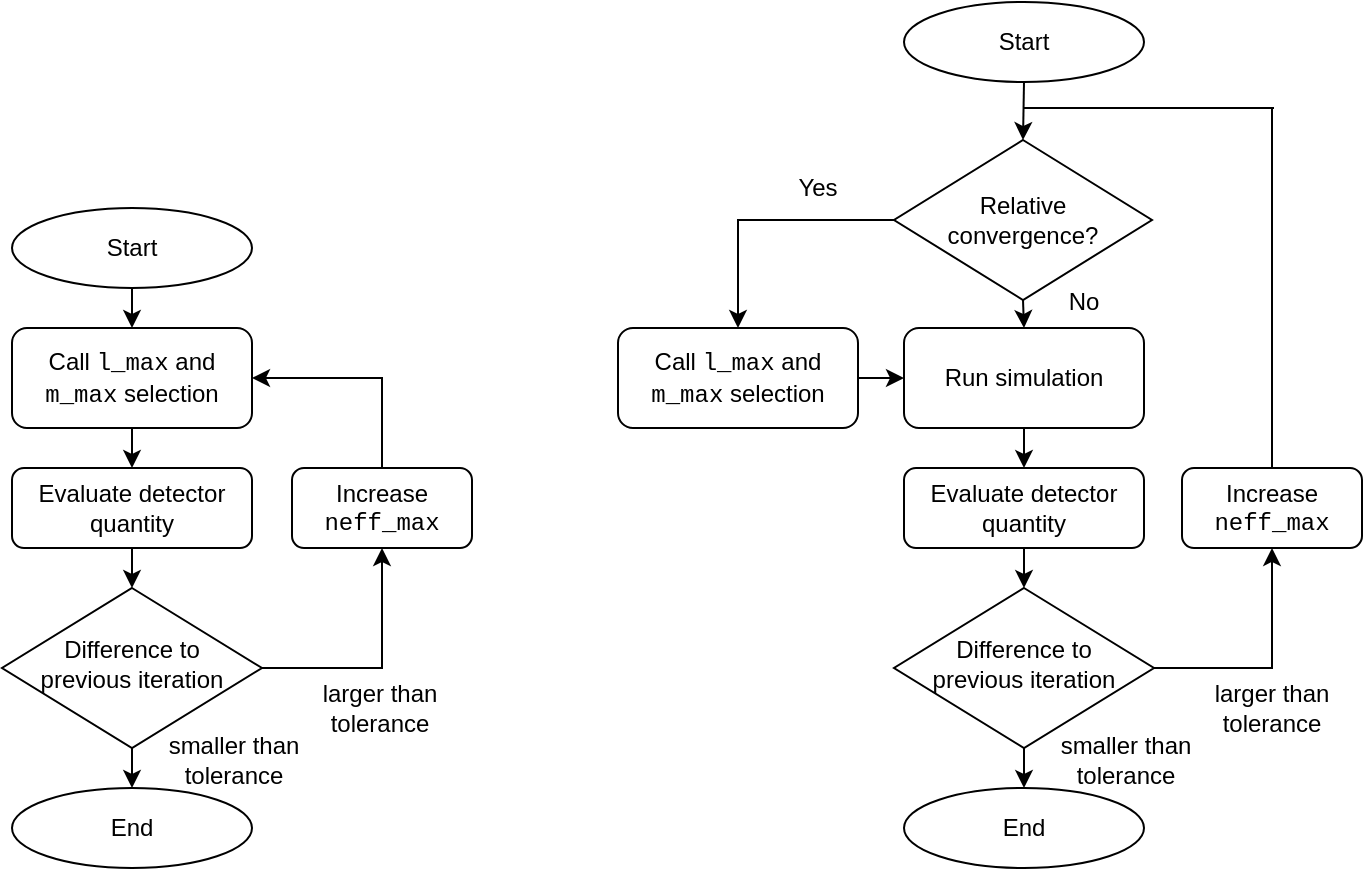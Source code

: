 <mxfile version="12.9.11" type="device"><diagram id="C5RBs43oDa-KdzZeNtuy" name="Page-1"><mxGraphModel dx="1041" dy="1780" grid="1" gridSize="10" guides="1" tooltips="1" connect="1" arrows="1" fold="1" page="1" pageScale="1" pageWidth="827" pageHeight="1169" math="0" shadow="0"><root><mxCell id="WIyWlLk6GJQsqaUBKTNV-0"/><mxCell id="WIyWlLk6GJQsqaUBKTNV-1" parent="WIyWlLk6GJQsqaUBKTNV-0"/><mxCell id="WIyWlLk6GJQsqaUBKTNV-3" value="Call &lt;font face=&quot;Courier New&quot;&gt;l_max&lt;/font&gt; and &lt;font face=&quot;Courier New&quot;&gt;m_max&lt;font face=&quot;Helvetica&quot;&gt; selection&lt;/font&gt;&lt;br&gt;&lt;/font&gt;" style="rounded=1;whiteSpace=wrap;html=1;fontSize=12;glass=0;strokeWidth=1;shadow=0;" parent="WIyWlLk6GJQsqaUBKTNV-1" vertex="1"><mxGeometry x="160" y="70" width="120" height="50" as="geometry"/></mxCell><mxCell id="fIjov0oTQXdKSvnRZ5Wn-23" style="edgeStyle=orthogonalEdgeStyle;rounded=0;orthogonalLoop=1;jettySize=auto;html=1;entryX=0.5;entryY=1;entryDx=0;entryDy=0;entryPerimeter=0;" parent="WIyWlLk6GJQsqaUBKTNV-1" source="WIyWlLk6GJQsqaUBKTNV-6" target="fIjov0oTQXdKSvnRZ5Wn-11" edge="1"><mxGeometry relative="1" as="geometry"/></mxCell><mxCell id="WIyWlLk6GJQsqaUBKTNV-6" value="Difference to&lt;br&gt; previous iteration" style="rhombus;whiteSpace=wrap;html=1;shadow=0;fontFamily=Helvetica;fontSize=12;align=center;strokeWidth=1;spacing=6;spacingTop=-4;" parent="WIyWlLk6GJQsqaUBKTNV-1" vertex="1"><mxGeometry x="155" y="200" width="130" height="80" as="geometry"/></mxCell><mxCell id="fIjov0oTQXdKSvnRZ5Wn-0" value="Evaluate detector quantity" style="rounded=1;whiteSpace=wrap;html=1;" parent="WIyWlLk6GJQsqaUBKTNV-1" vertex="1"><mxGeometry x="160" y="140" width="120" height="40" as="geometry"/></mxCell><mxCell id="fIjov0oTQXdKSvnRZ5Wn-6" value="" style="endArrow=classic;html=1;entryX=0.5;entryY=0;entryDx=0;entryDy=0;" parent="WIyWlLk6GJQsqaUBKTNV-1" source="WIyWlLk6GJQsqaUBKTNV-3" target="fIjov0oTQXdKSvnRZ5Wn-0" edge="1"><mxGeometry width="50" height="50" relative="1" as="geometry"><mxPoint x="220" y="170" as="sourcePoint"/><mxPoint x="220" y="190.711" as="targetPoint"/></mxGeometry></mxCell><mxCell id="fIjov0oTQXdKSvnRZ5Wn-9" value="" style="endArrow=classic;html=1;exitX=0.5;exitY=1;exitDx=0;exitDy=0;" parent="WIyWlLk6GJQsqaUBKTNV-1" source="fIjov0oTQXdKSvnRZ5Wn-0" target="WIyWlLk6GJQsqaUBKTNV-6" edge="1"><mxGeometry width="50" height="50" relative="1" as="geometry"><mxPoint x="390" y="310" as="sourcePoint"/><mxPoint x="440" y="260" as="targetPoint"/></mxGeometry></mxCell><mxCell id="fIjov0oTQXdKSvnRZ5Wn-24" style="edgeStyle=orthogonalEdgeStyle;rounded=0;orthogonalLoop=1;jettySize=auto;html=1;entryX=1;entryY=0.5;entryDx=0;entryDy=0;exitX=0.5;exitY=0;exitDx=0;exitDy=0;" parent="WIyWlLk6GJQsqaUBKTNV-1" source="fIjov0oTQXdKSvnRZ5Wn-11" target="WIyWlLk6GJQsqaUBKTNV-3" edge="1"><mxGeometry relative="1" as="geometry"><Array as="points"><mxPoint x="345" y="95"/></Array></mxGeometry></mxCell><mxCell id="fIjov0oTQXdKSvnRZ5Wn-11" value="Increase &lt;font face=&quot;Courier New&quot;&gt;neff_max&lt;/font&gt;" style="rounded=1;whiteSpace=wrap;html=1;" parent="WIyWlLk6GJQsqaUBKTNV-1" vertex="1"><mxGeometry x="300" y="140" width="90" height="40" as="geometry"/></mxCell><mxCell id="fIjov0oTQXdKSvnRZ5Wn-16" value="larger than tolerance" style="text;html=1;strokeColor=none;fillColor=none;align=center;verticalAlign=middle;whiteSpace=wrap;rounded=0;" parent="WIyWlLk6GJQsqaUBKTNV-1" vertex="1"><mxGeometry x="304" y="250" width="80" height="20" as="geometry"/></mxCell><mxCell id="fIjov0oTQXdKSvnRZ5Wn-17" value="Start" style="ellipse;whiteSpace=wrap;html=1;" parent="WIyWlLk6GJQsqaUBKTNV-1" vertex="1"><mxGeometry x="160" y="10" width="120" height="40" as="geometry"/></mxCell><mxCell id="fIjov0oTQXdKSvnRZ5Wn-18" value="" style="endArrow=classic;html=1;exitX=0.5;exitY=1;exitDx=0;exitDy=0;entryX=0.5;entryY=0;entryDx=0;entryDy=0;" parent="WIyWlLk6GJQsqaUBKTNV-1" source="fIjov0oTQXdKSvnRZ5Wn-17" target="WIyWlLk6GJQsqaUBKTNV-3" edge="1"><mxGeometry width="50" height="50" relative="1" as="geometry"><mxPoint x="100" y="130" as="sourcePoint"/><mxPoint x="150" y="80" as="targetPoint"/></mxGeometry></mxCell><mxCell id="fIjov0oTQXdKSvnRZ5Wn-19" value="End" style="ellipse;whiteSpace=wrap;html=1;" parent="WIyWlLk6GJQsqaUBKTNV-1" vertex="1"><mxGeometry x="160" y="300" width="120" height="40" as="geometry"/></mxCell><mxCell id="fIjov0oTQXdKSvnRZ5Wn-20" value="" style="endArrow=classic;html=1;exitX=0.5;exitY=1;exitDx=0;exitDy=0;entryX=0.5;entryY=0;entryDx=0;entryDy=0;" parent="WIyWlLk6GJQsqaUBKTNV-1" source="WIyWlLk6GJQsqaUBKTNV-6" target="fIjov0oTQXdKSvnRZ5Wn-19" edge="1"><mxGeometry width="50" height="50" relative="1" as="geometry"><mxPoint x="250" y="330" as="sourcePoint"/><mxPoint x="300" y="280" as="targetPoint"/></mxGeometry></mxCell><mxCell id="fIjov0oTQXdKSvnRZ5Wn-21" value="smaller than tolerance" style="text;html=1;strokeColor=none;fillColor=none;align=center;verticalAlign=middle;whiteSpace=wrap;rounded=0;" parent="WIyWlLk6GJQsqaUBKTNV-1" vertex="1"><mxGeometry x="231" y="276" width="80" height="20" as="geometry"/></mxCell><mxCell id="UzbW8IhdwUj0seIO155i-0" value="Call &lt;font face=&quot;Courier New&quot;&gt;l_max&lt;/font&gt; and &lt;font face=&quot;Courier New&quot;&gt;m_max&lt;font face=&quot;Helvetica&quot;&gt; selection&lt;/font&gt;&lt;br&gt;&lt;/font&gt;" style="rounded=1;whiteSpace=wrap;html=1;fontSize=12;glass=0;strokeWidth=1;shadow=0;" vertex="1" parent="WIyWlLk6GJQsqaUBKTNV-1"><mxGeometry x="463" y="70" width="120" height="50" as="geometry"/></mxCell><mxCell id="UzbW8IhdwUj0seIO155i-1" style="edgeStyle=orthogonalEdgeStyle;rounded=0;orthogonalLoop=1;jettySize=auto;html=1;entryX=0.5;entryY=1;entryDx=0;entryDy=0;entryPerimeter=0;" edge="1" parent="WIyWlLk6GJQsqaUBKTNV-1" source="UzbW8IhdwUj0seIO155i-2" target="UzbW8IhdwUj0seIO155i-7"><mxGeometry relative="1" as="geometry"/></mxCell><mxCell id="UzbW8IhdwUj0seIO155i-2" value="Difference to&lt;br&gt; previous iteration" style="rhombus;whiteSpace=wrap;html=1;shadow=0;fontFamily=Helvetica;fontSize=12;align=center;strokeWidth=1;spacing=6;spacingTop=-4;" vertex="1" parent="WIyWlLk6GJQsqaUBKTNV-1"><mxGeometry x="601" y="200" width="130" height="80" as="geometry"/></mxCell><mxCell id="UzbW8IhdwUj0seIO155i-3" value="Evaluate detector quantity" style="rounded=1;whiteSpace=wrap;html=1;" vertex="1" parent="WIyWlLk6GJQsqaUBKTNV-1"><mxGeometry x="606" y="140" width="120" height="40" as="geometry"/></mxCell><mxCell id="UzbW8IhdwUj0seIO155i-5" value="" style="endArrow=classic;html=1;exitX=0.5;exitY=1;exitDx=0;exitDy=0;" edge="1" parent="WIyWlLk6GJQsqaUBKTNV-1" source="UzbW8IhdwUj0seIO155i-3" target="UzbW8IhdwUj0seIO155i-2"><mxGeometry width="50" height="50" relative="1" as="geometry"><mxPoint x="836" y="310" as="sourcePoint"/><mxPoint x="886" y="260" as="targetPoint"/></mxGeometry></mxCell><mxCell id="UzbW8IhdwUj0seIO155i-6" style="edgeStyle=orthogonalEdgeStyle;rounded=0;orthogonalLoop=1;jettySize=auto;html=1;exitX=0.5;exitY=0;exitDx=0;exitDy=0;endArrow=none;endFill=0;" edge="1" parent="WIyWlLk6GJQsqaUBKTNV-1" source="UzbW8IhdwUj0seIO155i-7"><mxGeometry relative="1" as="geometry"><Array as="points"><mxPoint x="791" y="-40"/><mxPoint x="666" y="-40"/></Array><mxPoint x="666" y="-40" as="targetPoint"/></mxGeometry></mxCell><mxCell id="UzbW8IhdwUj0seIO155i-7" value="Increase &lt;font face=&quot;Courier New&quot;&gt;neff_max&lt;/font&gt;" style="rounded=1;whiteSpace=wrap;html=1;" vertex="1" parent="WIyWlLk6GJQsqaUBKTNV-1"><mxGeometry x="745" y="140" width="90" height="40" as="geometry"/></mxCell><mxCell id="UzbW8IhdwUj0seIO155i-8" value="larger than tolerance" style="text;html=1;strokeColor=none;fillColor=none;align=center;verticalAlign=middle;whiteSpace=wrap;rounded=0;" vertex="1" parent="WIyWlLk6GJQsqaUBKTNV-1"><mxGeometry x="750" y="250" width="80" height="20" as="geometry"/></mxCell><mxCell id="UzbW8IhdwUj0seIO155i-9" value="Start" style="ellipse;whiteSpace=wrap;html=1;" vertex="1" parent="WIyWlLk6GJQsqaUBKTNV-1"><mxGeometry x="606" y="-93" width="120" height="40" as="geometry"/></mxCell><mxCell id="UzbW8IhdwUj0seIO155i-10" value="" style="endArrow=classic;html=1;exitX=0.5;exitY=1;exitDx=0;exitDy=0;entryX=0.5;entryY=0;entryDx=0;entryDy=0;" edge="1" parent="WIyWlLk6GJQsqaUBKTNV-1" source="UzbW8IhdwUj0seIO155i-9" target="UzbW8IhdwUj0seIO155i-14"><mxGeometry width="50" height="50" relative="1" as="geometry"><mxPoint x="546" y="130" as="sourcePoint"/><mxPoint x="596" y="80" as="targetPoint"/></mxGeometry></mxCell><mxCell id="UzbW8IhdwUj0seIO155i-11" value="End" style="ellipse;whiteSpace=wrap;html=1;" vertex="1" parent="WIyWlLk6GJQsqaUBKTNV-1"><mxGeometry x="606" y="300" width="120" height="40" as="geometry"/></mxCell><mxCell id="UzbW8IhdwUj0seIO155i-12" value="" style="endArrow=classic;html=1;exitX=0.5;exitY=1;exitDx=0;exitDy=0;entryX=0.5;entryY=0;entryDx=0;entryDy=0;" edge="1" parent="WIyWlLk6GJQsqaUBKTNV-1" source="UzbW8IhdwUj0seIO155i-2" target="UzbW8IhdwUj0seIO155i-11"><mxGeometry width="50" height="50" relative="1" as="geometry"><mxPoint x="696" y="330" as="sourcePoint"/><mxPoint x="746" y="280" as="targetPoint"/></mxGeometry></mxCell><mxCell id="UzbW8IhdwUj0seIO155i-13" value="smaller than tolerance" style="text;html=1;strokeColor=none;fillColor=none;align=center;verticalAlign=middle;whiteSpace=wrap;rounded=0;" vertex="1" parent="WIyWlLk6GJQsqaUBKTNV-1"><mxGeometry x="677" y="276" width="80" height="20" as="geometry"/></mxCell><mxCell id="UzbW8IhdwUj0seIO155i-14" value="Relative&lt;br&gt;&lt;div&gt; convergence?&lt;/div&gt;" style="rhombus;whiteSpace=wrap;html=1;" vertex="1" parent="WIyWlLk6GJQsqaUBKTNV-1"><mxGeometry x="601" y="-24" width="129" height="80" as="geometry"/></mxCell><mxCell id="UzbW8IhdwUj0seIO155i-16" value="Run simulation" style="rounded=1;whiteSpace=wrap;html=1;fontSize=12;glass=0;strokeWidth=1;shadow=0;" vertex="1" parent="WIyWlLk6GJQsqaUBKTNV-1"><mxGeometry x="606" y="70" width="120" height="50" as="geometry"/></mxCell><mxCell id="UzbW8IhdwUj0seIO155i-30" value="" style="endArrow=classic;html=1;exitX=0;exitY=0.5;exitDx=0;exitDy=0;entryX=0.5;entryY=0;entryDx=0;entryDy=0;edgeStyle=orthogonalEdgeStyle;rounded=0;" edge="1" parent="WIyWlLk6GJQsqaUBKTNV-1" source="UzbW8IhdwUj0seIO155i-14" target="UzbW8IhdwUj0seIO155i-0"><mxGeometry width="50" height="50" relative="1" as="geometry"><mxPoint x="520" y="70" as="sourcePoint"/><mxPoint x="570" y="20" as="targetPoint"/></mxGeometry></mxCell><mxCell id="UzbW8IhdwUj0seIO155i-31" value="" style="endArrow=classic;html=1;exitX=1;exitY=0.5;exitDx=0;exitDy=0;entryX=0;entryY=0.5;entryDx=0;entryDy=0;edgeStyle=orthogonalEdgeStyle;rounded=0;" edge="1" parent="WIyWlLk6GJQsqaUBKTNV-1" source="UzbW8IhdwUj0seIO155i-0" target="UzbW8IhdwUj0seIO155i-16"><mxGeometry width="50" height="50" relative="1" as="geometry"><mxPoint x="490" y="210" as="sourcePoint"/><mxPoint x="540" y="160" as="targetPoint"/><Array as="points"><mxPoint x="592" y="95"/><mxPoint x="592" y="95"/></Array></mxGeometry></mxCell><mxCell id="UzbW8IhdwUj0seIO155i-32" value="" style="endArrow=classic;html=1;exitX=0.5;exitY=1;exitDx=0;exitDy=0;entryX=0.5;entryY=0;entryDx=0;entryDy=0;" edge="1" parent="WIyWlLk6GJQsqaUBKTNV-1" source="UzbW8IhdwUj0seIO155i-14" target="UzbW8IhdwUj0seIO155i-16"><mxGeometry width="50" height="50" relative="1" as="geometry"><mxPoint x="580" y="80" as="sourcePoint"/><mxPoint x="630" y="30" as="targetPoint"/></mxGeometry></mxCell><mxCell id="UzbW8IhdwUj0seIO155i-33" value="" style="endArrow=classic;html=1;exitX=0.5;exitY=1;exitDx=0;exitDy=0;entryX=0.5;entryY=0;entryDx=0;entryDy=0;" edge="1" parent="WIyWlLk6GJQsqaUBKTNV-1" source="UzbW8IhdwUj0seIO155i-16" target="UzbW8IhdwUj0seIO155i-3"><mxGeometry width="50" height="50" relative="1" as="geometry"><mxPoint x="660" y="170" as="sourcePoint"/><mxPoint x="710" y="120" as="targetPoint"/></mxGeometry></mxCell><mxCell id="UzbW8IhdwUj0seIO155i-34" value="Yes" style="text;html=1;strokeColor=none;fillColor=none;align=center;verticalAlign=middle;whiteSpace=wrap;rounded=0;" vertex="1" parent="WIyWlLk6GJQsqaUBKTNV-1"><mxGeometry x="543" y="-10" width="40" height="20" as="geometry"/></mxCell><mxCell id="UzbW8IhdwUj0seIO155i-35" value="No" style="text;html=1;strokeColor=none;fillColor=none;align=center;verticalAlign=middle;whiteSpace=wrap;rounded=0;" vertex="1" parent="WIyWlLk6GJQsqaUBKTNV-1"><mxGeometry x="676" y="47" width="40" height="20" as="geometry"/></mxCell></root></mxGraphModel></diagram></mxfile>